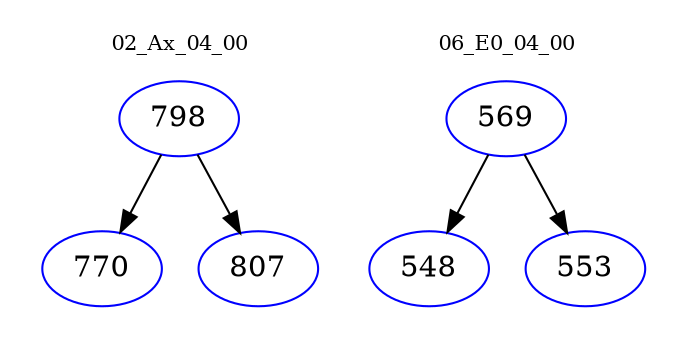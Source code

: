 digraph{
subgraph cluster_0 {
color = white
label = "02_Ax_04_00";
fontsize=10;
T0_798 [label="798", color="blue"]
T0_798 -> T0_770 [color="black"]
T0_770 [label="770", color="blue"]
T0_798 -> T0_807 [color="black"]
T0_807 [label="807", color="blue"]
}
subgraph cluster_1 {
color = white
label = "06_E0_04_00";
fontsize=10;
T1_569 [label="569", color="blue"]
T1_569 -> T1_548 [color="black"]
T1_548 [label="548", color="blue"]
T1_569 -> T1_553 [color="black"]
T1_553 [label="553", color="blue"]
}
}
